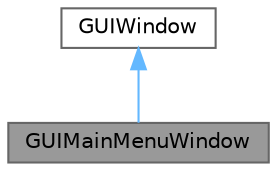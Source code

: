 digraph "GUIMainMenuWindow"
{
 // LATEX_PDF_SIZE
  bgcolor="transparent";
  edge [fontname=Helvetica,fontsize=10,labelfontname=Helvetica,labelfontsize=10];
  node [fontname=Helvetica,fontsize=10,shape=box,height=0.2,width=0.4];
  Node1 [id="Node000001",label="GUIMainMenuWindow",height=0.2,width=0.4,color="gray40", fillcolor="grey60", style="filled", fontcolor="black",tooltip="This class handles the main menu window of the MiniYugioh game."];
  Node2 -> Node1 [id="edge1_Node000001_Node000002",dir="back",color="steelblue1",style="solid",tooltip=" "];
  Node2 [id="Node000002",label="GUIWindow",height=0.2,width=0.4,color="gray40", fillcolor="white", style="filled",URL="$class_g_u_i_window.html",tooltip="This class represents a GUI window."];
}
